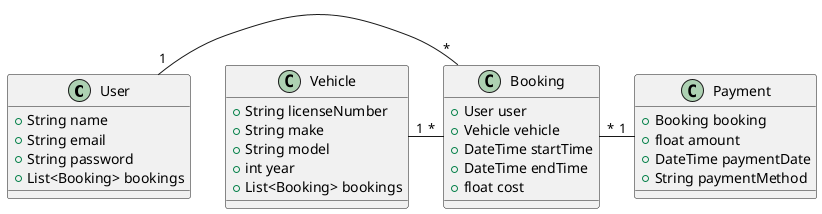 
```plantuml
@startuml
class User {
  +String name
  +String email
  +String password
  +List<Booking> bookings
}

class Vehicle {
  +String licenseNumber
  +String make
  +String model
  +int year
  +List<Booking> bookings
}

class Booking {
  +User user
  +Vehicle vehicle
  +DateTime startTime
  +DateTime endTime
  +float cost
}

class Payment {
  +Booking booking
  +float amount
  +DateTime paymentDate
  +String paymentMethod
}

User "1" - "*" Booking
Vehicle "1" - "*" Booking
Booking "*" - "1" Payment

@enduml
```

This diagram illustrates the primary entities within the system and their relationships.
